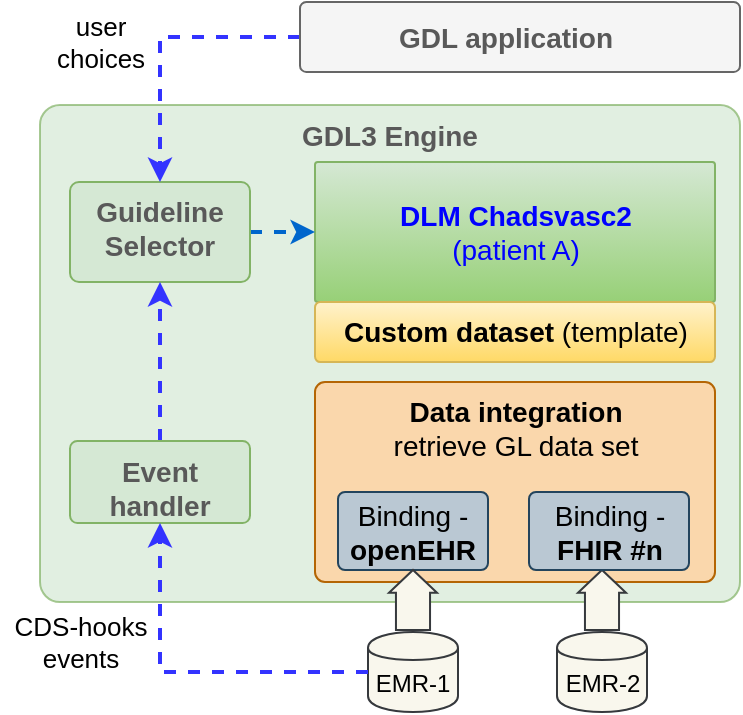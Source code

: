 <mxfile version="12.6.5" type="device"><diagram id="rPqYKw0XkUStUfhil55z" name="Page-1"><mxGraphModel dx="1366" dy="816" grid="1" gridSize="10" guides="1" tooltips="1" connect="1" arrows="1" fold="1" page="1" pageScale="1" pageWidth="850" pageHeight="1100" math="0" shadow="0"><root><mxCell id="0"/><mxCell id="1" parent="0"/><mxCell id="cPz6lYKXeuUxavjR1EJe-4" value="&lt;span style=&quot;font-size: 14px&quot;&gt;GDL3 Engine&lt;br&gt;&lt;/span&gt;" style="rounded=1;whiteSpace=wrap;html=1;fillColor=#d5e8d4;fontSize=14;arcSize=4;verticalAlign=top;strokeWidth=1;strokeColor=#82b366;fontStyle=1;opacity=70;fontColor=#595959;" parent="1" vertex="1"><mxGeometry x="130" y="251.5" width="350" height="248.5" as="geometry"/></mxCell><mxCell id="LgAnmucbh_W9RgHVVYhs-3" value="&lt;span style=&quot;font-size: 14px&quot;&gt;&lt;b&gt;DLM Chadsvasc2&lt;/b&gt; &lt;br&gt;(patient A)&lt;br&gt;&lt;/span&gt;" style="rounded=1;whiteSpace=wrap;html=1;strokeColor=#82b366;fillColor=#d5e8d4;fontSize=14;arcSize=2;gradientColor=#97d077;fontColor=#0000FF;fontStyle=0;verticalAlign=middle;" parent="1" vertex="1"><mxGeometry x="267.5" y="280" width="200" height="70" as="geometry"/></mxCell><mxCell id="yQl8Lhh6X1wwiBJ0dWMf-41" style="edgeStyle=orthogonalEdgeStyle;rounded=0;orthogonalLoop=1;jettySize=auto;html=1;exitX=1;exitY=0.5;exitDx=0;exitDy=0;entryX=0;entryY=0.5;entryDx=0;entryDy=0;dashed=1;strokeColor=#0066CC;strokeWidth=2;fontSize=12;fontColor=#666666;fontStyle=0" parent="1" source="yQl8Lhh6X1wwiBJ0dWMf-2" target="LgAnmucbh_W9RgHVVYhs-3" edge="1"><mxGeometry relative="1" as="geometry"><mxPoint x="205" y="330" as="targetPoint"/></mxGeometry></mxCell><mxCell id="yQl8Lhh6X1wwiBJ0dWMf-2" value="&lt;span style=&quot;font-size: 14px&quot;&gt;&lt;span&gt;Guideline Selector&lt;/span&gt;&lt;br&gt;&lt;/span&gt;" style="rounded=1;whiteSpace=wrap;html=1;strokeColor=#82b366;fillColor=#d5e8d4;fontSize=14;arcSize=9;verticalAlign=top;fontStyle=1;fontColor=#595959;" parent="1" vertex="1"><mxGeometry x="145" y="290" width="90" height="50" as="geometry"/></mxCell><mxCell id="yQl8Lhh6X1wwiBJ0dWMf-50" style="edgeStyle=orthogonalEdgeStyle;rounded=0;orthogonalLoop=1;jettySize=auto;html=1;exitX=0;exitY=0.5;exitDx=0;exitDy=0;entryX=0.5;entryY=0;entryDx=0;entryDy=0;dashed=1;strokeColor=#3333FF;strokeWidth=2;fontSize=12;fontColor=#666666;fontStyle=0" parent="1" source="yQl8Lhh6X1wwiBJ0dWMf-39" target="yQl8Lhh6X1wwiBJ0dWMf-2" edge="1"><mxGeometry relative="1" as="geometry"/></mxCell><mxCell id="yQl8Lhh6X1wwiBJ0dWMf-39" value="&lt;span style=&quot;font-size: 14px&quot;&gt;GDL application&lt;br&gt;&lt;/span&gt;" style="rounded=1;whiteSpace=wrap;html=1;strokeColor=#666666;fillColor=#f5f5f5;fontSize=14;arcSize=9;verticalAlign=middle;fontStyle=1;align=center;spacingRight=14;fontColor=#595959;" parent="1" vertex="1"><mxGeometry x="260" y="200" width="220" height="35" as="geometry"/></mxCell><mxCell id="cPz6lYKXeuUxavjR1EJe-1" style="edgeStyle=orthogonalEdgeStyle;rounded=0;orthogonalLoop=1;jettySize=auto;html=1;exitX=0.5;exitY=0;exitDx=0;exitDy=0;entryX=0.5;entryY=1;entryDx=0;entryDy=0;dashed=1;strokeColor=#3333FF;strokeWidth=2;fontSize=12;fontColor=#666666;fontStyle=0" parent="1" source="IINH3k70vq7tM18ToF_M-4" target="yQl8Lhh6X1wwiBJ0dWMf-2" edge="1"><mxGeometry relative="1" as="geometry"><mxPoint x="220" y="210" as="sourcePoint"/><mxPoint x="135" y="254" as="targetPoint"/></mxGeometry></mxCell><mxCell id="cPz6lYKXeuUxavjR1EJe-2" value="user &lt;br&gt;choices" style="text;html=1;align=center;verticalAlign=middle;resizable=0;points=[];autosize=1;fontSize=13;fontStyle=0" parent="1" vertex="1"><mxGeometry x="130" y="200" width="60" height="40" as="geometry"/></mxCell><mxCell id="cPz6lYKXeuUxavjR1EJe-3" value="CDS-hooks &lt;br&gt;events" style="text;html=1;align=center;verticalAlign=middle;resizable=0;points=[];autosize=1;fontSize=13;fontStyle=0" parent="1" vertex="1"><mxGeometry x="110" y="500" width="80" height="40" as="geometry"/></mxCell><mxCell id="LgAnmucbh_W9RgHVVYhs-2" value="&lt;span style=&quot;font-size: 14px&quot;&gt;&lt;span&gt;&lt;b&gt;Data integration&lt;/b&gt;&lt;br&gt;&lt;/span&gt;retrieve GL data set&lt;br&gt;&lt;/span&gt;" style="rounded=1;whiteSpace=wrap;html=1;strokeColor=#b46504;fillColor=#fad7ac;fontSize=14;arcSize=5;verticalAlign=top;fontStyle=0" parent="1" vertex="1"><mxGeometry x="267.5" y="390" width="200" height="100" as="geometry"/></mxCell><mxCell id="V14e3iwiFZ1tYx3eXrdC-16" value="&lt;span style=&quot;font-size: 14px&quot;&gt;&lt;span&gt;Binding - &lt;br&gt;&lt;b&gt;openEHR&lt;/b&gt;&lt;/span&gt;&lt;br&gt;&lt;/span&gt;" style="rounded=1;whiteSpace=wrap;html=1;strokeColor=#23445d;fillColor=#bac8d3;fontSize=14;arcSize=9;fontStyle=0;" parent="1" vertex="1"><mxGeometry x="279" y="445" width="75" height="39" as="geometry"/></mxCell><mxCell id="yQl8Lhh6X1wwiBJ0dWMf-3" value="EMR-1" style="shape=cylinder;whiteSpace=wrap;html=1;boundedLbl=1;backgroundOutline=1;strokeColor=#36393d;strokeWidth=1;fillColor=#f9f7ed;fontStyle=0" parent="1" vertex="1"><mxGeometry x="294" y="515" width="45" height="40" as="geometry"/></mxCell><mxCell id="yQl8Lhh6X1wwiBJ0dWMf-4" value="EMR-2" style="shape=cylinder;whiteSpace=wrap;html=1;boundedLbl=1;backgroundOutline=1;strokeColor=#36393d;strokeWidth=1;fillColor=#f9f7ed;fontStyle=0" parent="1" vertex="1"><mxGeometry x="388.5" y="515" width="45" height="40" as="geometry"/></mxCell><mxCell id="yQl8Lhh6X1wwiBJ0dWMf-34" value="" style="html=1;shadow=0;align=center;verticalAlign=middle;shape=mxgraph.arrows2.arrow;dy=0.29;dx=11.4;direction=north;notch=0;fillColor=#f9f7ed;strokeColor=#36393d;fontStyle=0" parent="1" vertex="1"><mxGeometry x="304.5" y="484" width="24" height="30" as="geometry"/></mxCell><mxCell id="yQl8Lhh6X1wwiBJ0dWMf-36" value="" style="html=1;shadow=0;align=center;verticalAlign=middle;shape=mxgraph.arrows2.arrow;dy=0.29;dx=11.4;direction=north;notch=0;fillColor=#f9f7ed;strokeColor=#36393d;fontStyle=0" parent="1" vertex="1"><mxGeometry x="399" y="484" width="24" height="30" as="geometry"/></mxCell><mxCell id="IINH3k70vq7tM18ToF_M-3" value="&lt;span style=&quot;font-size: 14px&quot;&gt;&lt;span&gt;Binding - &lt;br&gt;&lt;b&gt;FHIR #n&lt;/b&gt;&lt;/span&gt;&lt;br&gt;&lt;/span&gt;" style="rounded=1;whiteSpace=wrap;html=1;strokeColor=#23445d;fillColor=#bac8d3;fontSize=14;arcSize=9;fontStyle=0;" parent="1" vertex="1"><mxGeometry x="374.5" y="445" width="80" height="39" as="geometry"/></mxCell><mxCell id="IINH3k70vq7tM18ToF_M-4" value="&lt;span style=&quot;font-size: 14px&quot;&gt;&lt;span&gt;Event handler&lt;/span&gt;&lt;br&gt;&lt;/span&gt;" style="rounded=1;whiteSpace=wrap;html=1;strokeColor=#82b366;fillColor=#d5e8d4;fontSize=14;arcSize=9;verticalAlign=top;fontStyle=1;fontColor=#595959;" parent="1" vertex="1"><mxGeometry x="145" y="419.5" width="90" height="41" as="geometry"/></mxCell><mxCell id="IINH3k70vq7tM18ToF_M-5" style="edgeStyle=orthogonalEdgeStyle;rounded=0;orthogonalLoop=1;jettySize=auto;html=1;exitX=0;exitY=0.5;exitDx=0;exitDy=0;entryX=0.5;entryY=1;entryDx=0;entryDy=0;dashed=1;strokeColor=#3333FF;strokeWidth=2;fontSize=12;fontColor=#666666;fontStyle=0" parent="1" source="yQl8Lhh6X1wwiBJ0dWMf-3" target="IINH3k70vq7tM18ToF_M-4" edge="1"><mxGeometry relative="1" as="geometry"><mxPoint x="309" y="532" as="sourcePoint"/><mxPoint x="126" y="410" as="targetPoint"/></mxGeometry></mxCell><mxCell id="IINH3k70vq7tM18ToF_M-1" value="&lt;span style=&quot;font-size: 14px&quot;&gt;&lt;b&gt;Custom dataset&lt;/b&gt; (template)&lt;br&gt;&lt;/span&gt;" style="rounded=1;whiteSpace=wrap;html=1;strokeColor=#d6b656;fillColor=#fff2cc;fontSize=14;arcSize=9;fontStyle=0;gradientColor=#ffd966;" parent="1" vertex="1"><mxGeometry x="267.5" y="350" width="200" height="30" as="geometry"/></mxCell></root></mxGraphModel></diagram></mxfile>
